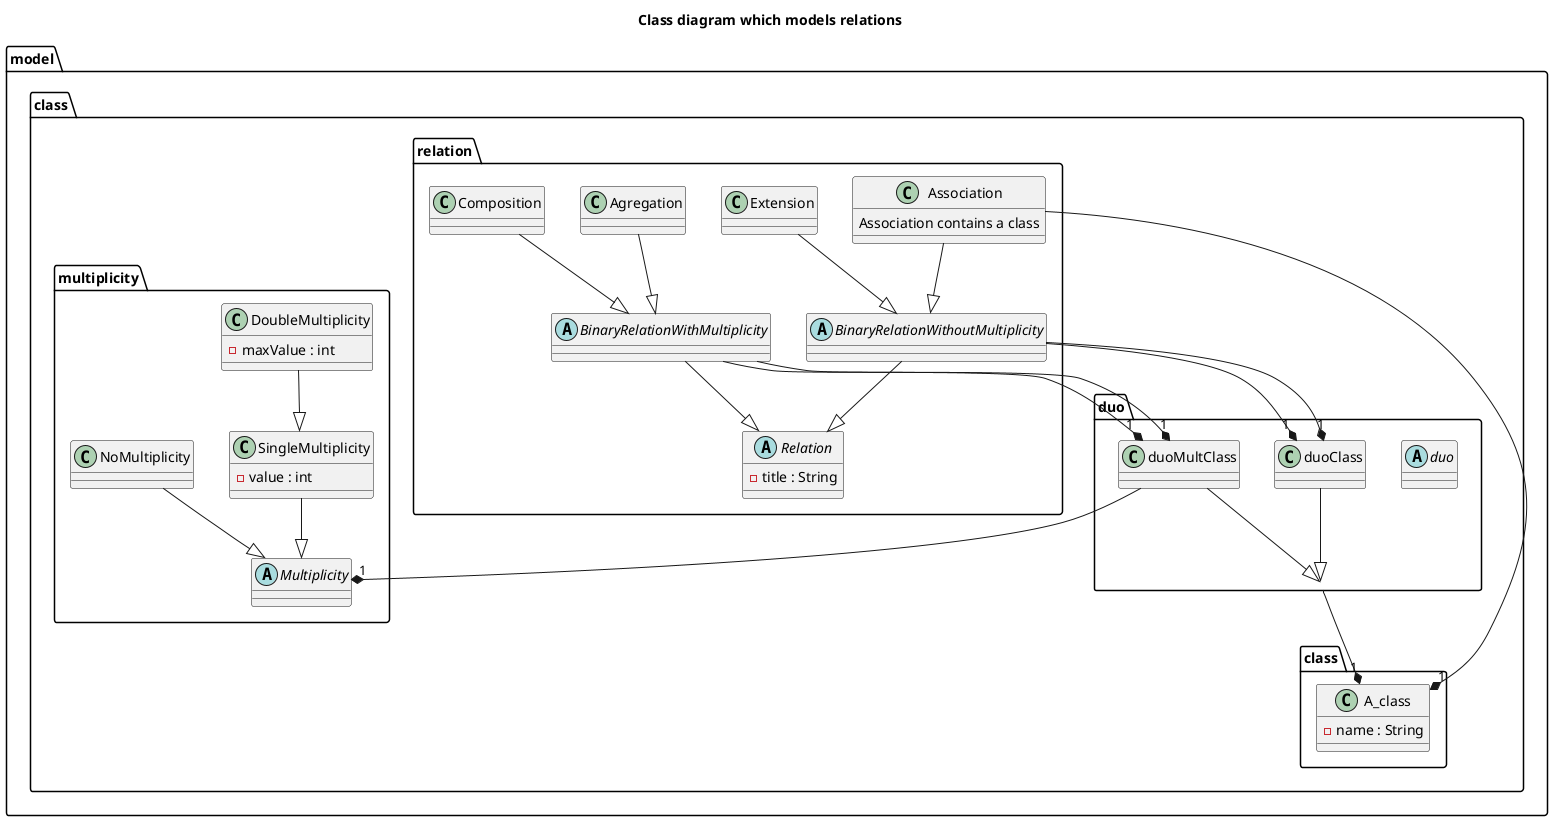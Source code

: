 @startuml

title Class diagram which models relations

package model.class <<folder>> {

	package model.class.class <<folder>> {
		 
		 class A_class {
		  - name : String
		}	
	}

	package model.class.relation <<folder>> {
			abstract class Relation{
				- title : String
			}
		
			abstract class BinaryRelationWithoutMultiplicity{
			}
			
			class Extension {
			}
			class Association{
				Association contains a class
			}	
		
		
		Extension --|> BinaryRelationWithoutMultiplicity
		Association --|> BinaryRelationWithoutMultiplicity
		BinaryRelationWithoutMultiplicity --|> Relation
		
		
		
			abstract class BinaryRelationWithMultiplicity{
			}
			
			class Agregation {
			}
			
			class Composition {
			}
						
		}
		
		Agregation --|> BinaryRelationWithMultiplicity
		Composition --|> BinaryRelationWithMultiplicity
		BinaryRelationWithMultiplicity --|> Relation
		
		
		
		package model.class.multiplicity <<folder>> {
			Abstract class Multiplicity{
			}
			
			class SingleMultiplicity{
				- value : int
			}	
			
			class DoubleMultiplicity{
				- maxValue : int
			}
			
			class NoMultiplicity{
			}	
		}
		
		SingleMultiplicity --|> Multiplicity
		DoubleMultiplicity --|> SingleMultiplicity
		NoMultiplicity --|> Multiplicity
	
		
		package model.class.duo <<folder>> {
			Abstract class duo{
			}
			
			class duoMultClass{
			}
			
			class duoClass{
			}
		}
		
		duoClass --|> duo
		duoMultClass --|> duo
		
		duo " " --* "1" A_class
		duoMultClass " " --* "1" Multiplicity
		
		
		BinaryRelationWithMultiplicity  " " --* "1" duoMultClass
		BinaryRelationWithMultiplicity  " " --* "1" duoMultClass
		
		BinaryRelationWithoutMultiplicity  " " --* "1" duoClass
		BinaryRelationWithoutMultiplicity  " " --* "1" duoClass
		Association " " --* "1" A_class
}



@enduml